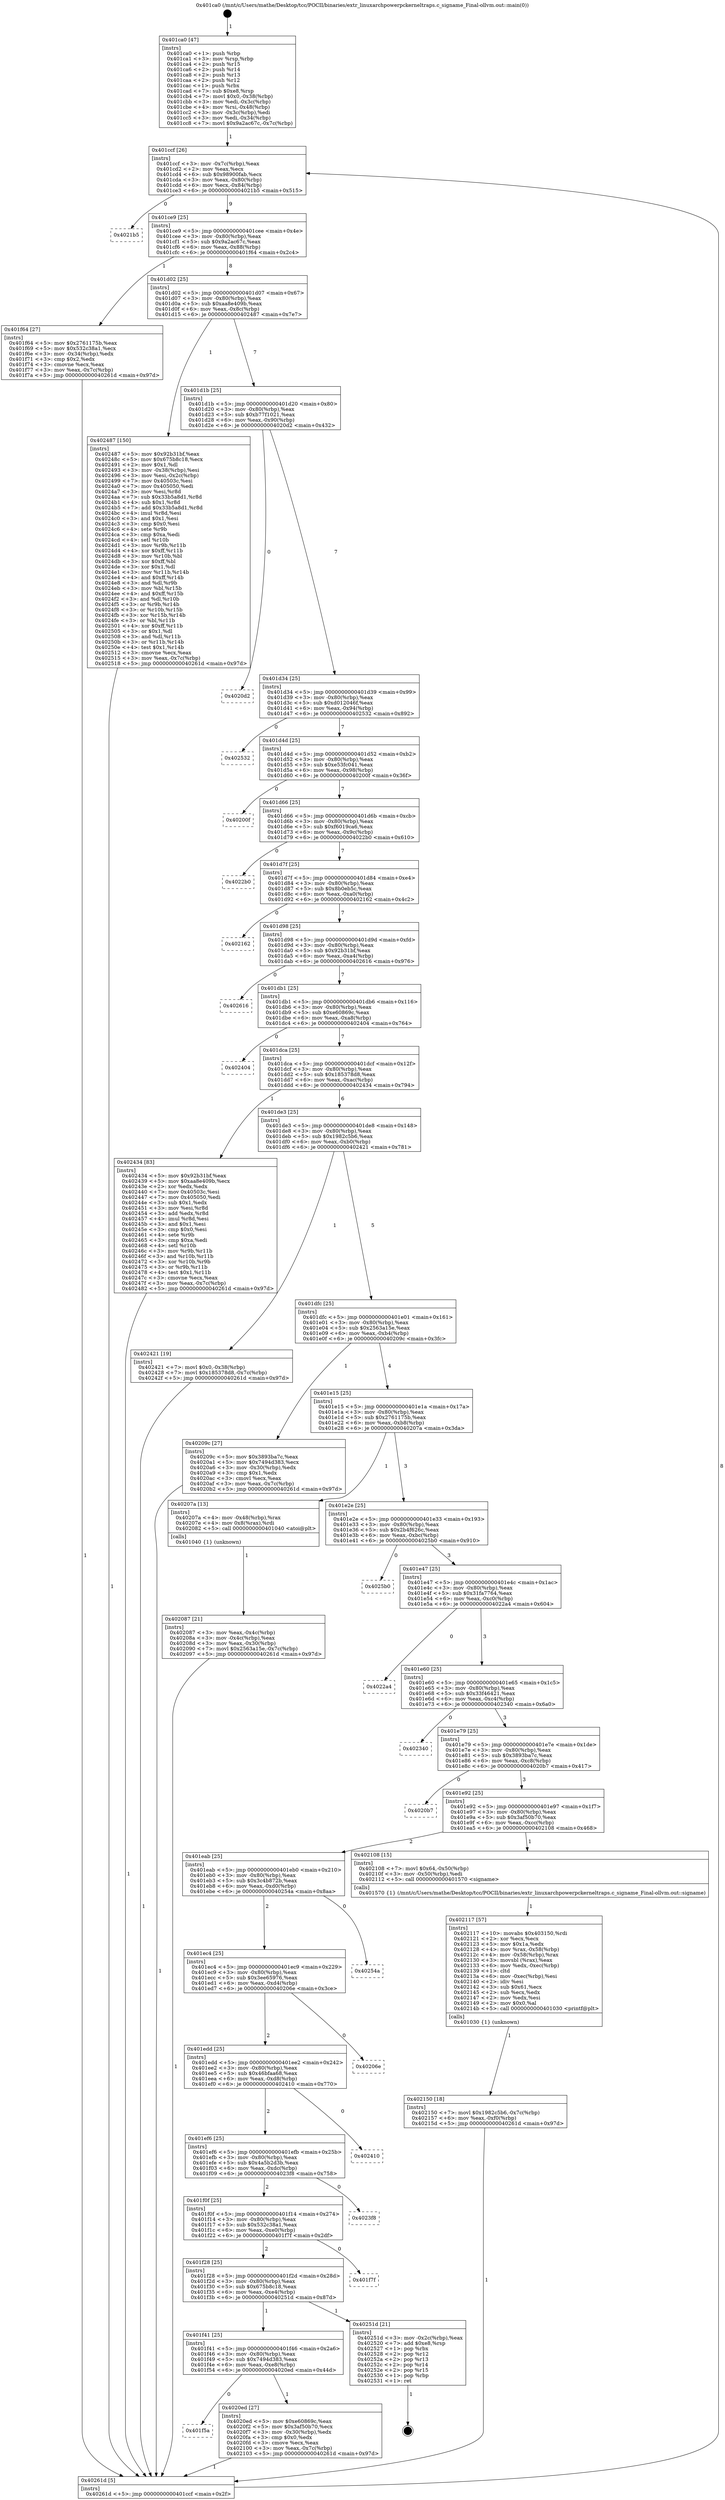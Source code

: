 digraph "0x401ca0" {
  label = "0x401ca0 (/mnt/c/Users/mathe/Desktop/tcc/POCII/binaries/extr_linuxarchpowerpckerneltraps.c_signame_Final-ollvm.out::main(0))"
  labelloc = "t"
  node[shape=record]

  Entry [label="",width=0.3,height=0.3,shape=circle,fillcolor=black,style=filled]
  "0x401ccf" [label="{
     0x401ccf [26]\l
     | [instrs]\l
     &nbsp;&nbsp;0x401ccf \<+3\>: mov -0x7c(%rbp),%eax\l
     &nbsp;&nbsp;0x401cd2 \<+2\>: mov %eax,%ecx\l
     &nbsp;&nbsp;0x401cd4 \<+6\>: sub $0x98900fab,%ecx\l
     &nbsp;&nbsp;0x401cda \<+3\>: mov %eax,-0x80(%rbp)\l
     &nbsp;&nbsp;0x401cdd \<+6\>: mov %ecx,-0x84(%rbp)\l
     &nbsp;&nbsp;0x401ce3 \<+6\>: je 00000000004021b5 \<main+0x515\>\l
  }"]
  "0x4021b5" [label="{
     0x4021b5\l
  }", style=dashed]
  "0x401ce9" [label="{
     0x401ce9 [25]\l
     | [instrs]\l
     &nbsp;&nbsp;0x401ce9 \<+5\>: jmp 0000000000401cee \<main+0x4e\>\l
     &nbsp;&nbsp;0x401cee \<+3\>: mov -0x80(%rbp),%eax\l
     &nbsp;&nbsp;0x401cf1 \<+5\>: sub $0x9a2ac67c,%eax\l
     &nbsp;&nbsp;0x401cf6 \<+6\>: mov %eax,-0x88(%rbp)\l
     &nbsp;&nbsp;0x401cfc \<+6\>: je 0000000000401f64 \<main+0x2c4\>\l
  }"]
  Exit [label="",width=0.3,height=0.3,shape=circle,fillcolor=black,style=filled,peripheries=2]
  "0x401f64" [label="{
     0x401f64 [27]\l
     | [instrs]\l
     &nbsp;&nbsp;0x401f64 \<+5\>: mov $0x2761175b,%eax\l
     &nbsp;&nbsp;0x401f69 \<+5\>: mov $0x532c38a1,%ecx\l
     &nbsp;&nbsp;0x401f6e \<+3\>: mov -0x34(%rbp),%edx\l
     &nbsp;&nbsp;0x401f71 \<+3\>: cmp $0x2,%edx\l
     &nbsp;&nbsp;0x401f74 \<+3\>: cmovne %ecx,%eax\l
     &nbsp;&nbsp;0x401f77 \<+3\>: mov %eax,-0x7c(%rbp)\l
     &nbsp;&nbsp;0x401f7a \<+5\>: jmp 000000000040261d \<main+0x97d\>\l
  }"]
  "0x401d02" [label="{
     0x401d02 [25]\l
     | [instrs]\l
     &nbsp;&nbsp;0x401d02 \<+5\>: jmp 0000000000401d07 \<main+0x67\>\l
     &nbsp;&nbsp;0x401d07 \<+3\>: mov -0x80(%rbp),%eax\l
     &nbsp;&nbsp;0x401d0a \<+5\>: sub $0xaa8e409b,%eax\l
     &nbsp;&nbsp;0x401d0f \<+6\>: mov %eax,-0x8c(%rbp)\l
     &nbsp;&nbsp;0x401d15 \<+6\>: je 0000000000402487 \<main+0x7e7\>\l
  }"]
  "0x40261d" [label="{
     0x40261d [5]\l
     | [instrs]\l
     &nbsp;&nbsp;0x40261d \<+5\>: jmp 0000000000401ccf \<main+0x2f\>\l
  }"]
  "0x401ca0" [label="{
     0x401ca0 [47]\l
     | [instrs]\l
     &nbsp;&nbsp;0x401ca0 \<+1\>: push %rbp\l
     &nbsp;&nbsp;0x401ca1 \<+3\>: mov %rsp,%rbp\l
     &nbsp;&nbsp;0x401ca4 \<+2\>: push %r15\l
     &nbsp;&nbsp;0x401ca6 \<+2\>: push %r14\l
     &nbsp;&nbsp;0x401ca8 \<+2\>: push %r13\l
     &nbsp;&nbsp;0x401caa \<+2\>: push %r12\l
     &nbsp;&nbsp;0x401cac \<+1\>: push %rbx\l
     &nbsp;&nbsp;0x401cad \<+7\>: sub $0xe8,%rsp\l
     &nbsp;&nbsp;0x401cb4 \<+7\>: movl $0x0,-0x38(%rbp)\l
     &nbsp;&nbsp;0x401cbb \<+3\>: mov %edi,-0x3c(%rbp)\l
     &nbsp;&nbsp;0x401cbe \<+4\>: mov %rsi,-0x48(%rbp)\l
     &nbsp;&nbsp;0x401cc2 \<+3\>: mov -0x3c(%rbp),%edi\l
     &nbsp;&nbsp;0x401cc5 \<+3\>: mov %edi,-0x34(%rbp)\l
     &nbsp;&nbsp;0x401cc8 \<+7\>: movl $0x9a2ac67c,-0x7c(%rbp)\l
  }"]
  "0x402150" [label="{
     0x402150 [18]\l
     | [instrs]\l
     &nbsp;&nbsp;0x402150 \<+7\>: movl $0x1982c5b6,-0x7c(%rbp)\l
     &nbsp;&nbsp;0x402157 \<+6\>: mov %eax,-0xf0(%rbp)\l
     &nbsp;&nbsp;0x40215d \<+5\>: jmp 000000000040261d \<main+0x97d\>\l
  }"]
  "0x402487" [label="{
     0x402487 [150]\l
     | [instrs]\l
     &nbsp;&nbsp;0x402487 \<+5\>: mov $0x92b31bf,%eax\l
     &nbsp;&nbsp;0x40248c \<+5\>: mov $0x675b8c18,%ecx\l
     &nbsp;&nbsp;0x402491 \<+2\>: mov $0x1,%dl\l
     &nbsp;&nbsp;0x402493 \<+3\>: mov -0x38(%rbp),%esi\l
     &nbsp;&nbsp;0x402496 \<+3\>: mov %esi,-0x2c(%rbp)\l
     &nbsp;&nbsp;0x402499 \<+7\>: mov 0x40503c,%esi\l
     &nbsp;&nbsp;0x4024a0 \<+7\>: mov 0x405050,%edi\l
     &nbsp;&nbsp;0x4024a7 \<+3\>: mov %esi,%r8d\l
     &nbsp;&nbsp;0x4024aa \<+7\>: sub $0x33b5a8d1,%r8d\l
     &nbsp;&nbsp;0x4024b1 \<+4\>: sub $0x1,%r8d\l
     &nbsp;&nbsp;0x4024b5 \<+7\>: add $0x33b5a8d1,%r8d\l
     &nbsp;&nbsp;0x4024bc \<+4\>: imul %r8d,%esi\l
     &nbsp;&nbsp;0x4024c0 \<+3\>: and $0x1,%esi\l
     &nbsp;&nbsp;0x4024c3 \<+3\>: cmp $0x0,%esi\l
     &nbsp;&nbsp;0x4024c6 \<+4\>: sete %r9b\l
     &nbsp;&nbsp;0x4024ca \<+3\>: cmp $0xa,%edi\l
     &nbsp;&nbsp;0x4024cd \<+4\>: setl %r10b\l
     &nbsp;&nbsp;0x4024d1 \<+3\>: mov %r9b,%r11b\l
     &nbsp;&nbsp;0x4024d4 \<+4\>: xor $0xff,%r11b\l
     &nbsp;&nbsp;0x4024d8 \<+3\>: mov %r10b,%bl\l
     &nbsp;&nbsp;0x4024db \<+3\>: xor $0xff,%bl\l
     &nbsp;&nbsp;0x4024de \<+3\>: xor $0x1,%dl\l
     &nbsp;&nbsp;0x4024e1 \<+3\>: mov %r11b,%r14b\l
     &nbsp;&nbsp;0x4024e4 \<+4\>: and $0xff,%r14b\l
     &nbsp;&nbsp;0x4024e8 \<+3\>: and %dl,%r9b\l
     &nbsp;&nbsp;0x4024eb \<+3\>: mov %bl,%r15b\l
     &nbsp;&nbsp;0x4024ee \<+4\>: and $0xff,%r15b\l
     &nbsp;&nbsp;0x4024f2 \<+3\>: and %dl,%r10b\l
     &nbsp;&nbsp;0x4024f5 \<+3\>: or %r9b,%r14b\l
     &nbsp;&nbsp;0x4024f8 \<+3\>: or %r10b,%r15b\l
     &nbsp;&nbsp;0x4024fb \<+3\>: xor %r15b,%r14b\l
     &nbsp;&nbsp;0x4024fe \<+3\>: or %bl,%r11b\l
     &nbsp;&nbsp;0x402501 \<+4\>: xor $0xff,%r11b\l
     &nbsp;&nbsp;0x402505 \<+3\>: or $0x1,%dl\l
     &nbsp;&nbsp;0x402508 \<+3\>: and %dl,%r11b\l
     &nbsp;&nbsp;0x40250b \<+3\>: or %r11b,%r14b\l
     &nbsp;&nbsp;0x40250e \<+4\>: test $0x1,%r14b\l
     &nbsp;&nbsp;0x402512 \<+3\>: cmovne %ecx,%eax\l
     &nbsp;&nbsp;0x402515 \<+3\>: mov %eax,-0x7c(%rbp)\l
     &nbsp;&nbsp;0x402518 \<+5\>: jmp 000000000040261d \<main+0x97d\>\l
  }"]
  "0x401d1b" [label="{
     0x401d1b [25]\l
     | [instrs]\l
     &nbsp;&nbsp;0x401d1b \<+5\>: jmp 0000000000401d20 \<main+0x80\>\l
     &nbsp;&nbsp;0x401d20 \<+3\>: mov -0x80(%rbp),%eax\l
     &nbsp;&nbsp;0x401d23 \<+5\>: sub $0xb77f1021,%eax\l
     &nbsp;&nbsp;0x401d28 \<+6\>: mov %eax,-0x90(%rbp)\l
     &nbsp;&nbsp;0x401d2e \<+6\>: je 00000000004020d2 \<main+0x432\>\l
  }"]
  "0x402117" [label="{
     0x402117 [57]\l
     | [instrs]\l
     &nbsp;&nbsp;0x402117 \<+10\>: movabs $0x403150,%rdi\l
     &nbsp;&nbsp;0x402121 \<+2\>: xor %ecx,%ecx\l
     &nbsp;&nbsp;0x402123 \<+5\>: mov $0x1a,%edx\l
     &nbsp;&nbsp;0x402128 \<+4\>: mov %rax,-0x58(%rbp)\l
     &nbsp;&nbsp;0x40212c \<+4\>: mov -0x58(%rbp),%rax\l
     &nbsp;&nbsp;0x402130 \<+3\>: movsbl (%rax),%eax\l
     &nbsp;&nbsp;0x402133 \<+6\>: mov %edx,-0xec(%rbp)\l
     &nbsp;&nbsp;0x402139 \<+1\>: cltd\l
     &nbsp;&nbsp;0x40213a \<+6\>: mov -0xec(%rbp),%esi\l
     &nbsp;&nbsp;0x402140 \<+2\>: idiv %esi\l
     &nbsp;&nbsp;0x402142 \<+3\>: sub $0x61,%ecx\l
     &nbsp;&nbsp;0x402145 \<+2\>: sub %ecx,%edx\l
     &nbsp;&nbsp;0x402147 \<+2\>: mov %edx,%esi\l
     &nbsp;&nbsp;0x402149 \<+2\>: mov $0x0,%al\l
     &nbsp;&nbsp;0x40214b \<+5\>: call 0000000000401030 \<printf@plt\>\l
     | [calls]\l
     &nbsp;&nbsp;0x401030 \{1\} (unknown)\l
  }"]
  "0x4020d2" [label="{
     0x4020d2\l
  }", style=dashed]
  "0x401d34" [label="{
     0x401d34 [25]\l
     | [instrs]\l
     &nbsp;&nbsp;0x401d34 \<+5\>: jmp 0000000000401d39 \<main+0x99\>\l
     &nbsp;&nbsp;0x401d39 \<+3\>: mov -0x80(%rbp),%eax\l
     &nbsp;&nbsp;0x401d3c \<+5\>: sub $0xd012046f,%eax\l
     &nbsp;&nbsp;0x401d41 \<+6\>: mov %eax,-0x94(%rbp)\l
     &nbsp;&nbsp;0x401d47 \<+6\>: je 0000000000402532 \<main+0x892\>\l
  }"]
  "0x401f5a" [label="{
     0x401f5a\l
  }", style=dashed]
  "0x402532" [label="{
     0x402532\l
  }", style=dashed]
  "0x401d4d" [label="{
     0x401d4d [25]\l
     | [instrs]\l
     &nbsp;&nbsp;0x401d4d \<+5\>: jmp 0000000000401d52 \<main+0xb2\>\l
     &nbsp;&nbsp;0x401d52 \<+3\>: mov -0x80(%rbp),%eax\l
     &nbsp;&nbsp;0x401d55 \<+5\>: sub $0xe53fc041,%eax\l
     &nbsp;&nbsp;0x401d5a \<+6\>: mov %eax,-0x98(%rbp)\l
     &nbsp;&nbsp;0x401d60 \<+6\>: je 000000000040200f \<main+0x36f\>\l
  }"]
  "0x4020ed" [label="{
     0x4020ed [27]\l
     | [instrs]\l
     &nbsp;&nbsp;0x4020ed \<+5\>: mov $0xe60869c,%eax\l
     &nbsp;&nbsp;0x4020f2 \<+5\>: mov $0x3af50b70,%ecx\l
     &nbsp;&nbsp;0x4020f7 \<+3\>: mov -0x30(%rbp),%edx\l
     &nbsp;&nbsp;0x4020fa \<+3\>: cmp $0x0,%edx\l
     &nbsp;&nbsp;0x4020fd \<+3\>: cmove %ecx,%eax\l
     &nbsp;&nbsp;0x402100 \<+3\>: mov %eax,-0x7c(%rbp)\l
     &nbsp;&nbsp;0x402103 \<+5\>: jmp 000000000040261d \<main+0x97d\>\l
  }"]
  "0x40200f" [label="{
     0x40200f\l
  }", style=dashed]
  "0x401d66" [label="{
     0x401d66 [25]\l
     | [instrs]\l
     &nbsp;&nbsp;0x401d66 \<+5\>: jmp 0000000000401d6b \<main+0xcb\>\l
     &nbsp;&nbsp;0x401d6b \<+3\>: mov -0x80(%rbp),%eax\l
     &nbsp;&nbsp;0x401d6e \<+5\>: sub $0xf6019ca6,%eax\l
     &nbsp;&nbsp;0x401d73 \<+6\>: mov %eax,-0x9c(%rbp)\l
     &nbsp;&nbsp;0x401d79 \<+6\>: je 00000000004022b0 \<main+0x610\>\l
  }"]
  "0x401f41" [label="{
     0x401f41 [25]\l
     | [instrs]\l
     &nbsp;&nbsp;0x401f41 \<+5\>: jmp 0000000000401f46 \<main+0x2a6\>\l
     &nbsp;&nbsp;0x401f46 \<+3\>: mov -0x80(%rbp),%eax\l
     &nbsp;&nbsp;0x401f49 \<+5\>: sub $0x7494d383,%eax\l
     &nbsp;&nbsp;0x401f4e \<+6\>: mov %eax,-0xe8(%rbp)\l
     &nbsp;&nbsp;0x401f54 \<+6\>: je 00000000004020ed \<main+0x44d\>\l
  }"]
  "0x4022b0" [label="{
     0x4022b0\l
  }", style=dashed]
  "0x401d7f" [label="{
     0x401d7f [25]\l
     | [instrs]\l
     &nbsp;&nbsp;0x401d7f \<+5\>: jmp 0000000000401d84 \<main+0xe4\>\l
     &nbsp;&nbsp;0x401d84 \<+3\>: mov -0x80(%rbp),%eax\l
     &nbsp;&nbsp;0x401d87 \<+5\>: sub $0x8b0eb5c,%eax\l
     &nbsp;&nbsp;0x401d8c \<+6\>: mov %eax,-0xa0(%rbp)\l
     &nbsp;&nbsp;0x401d92 \<+6\>: je 0000000000402162 \<main+0x4c2\>\l
  }"]
  "0x40251d" [label="{
     0x40251d [21]\l
     | [instrs]\l
     &nbsp;&nbsp;0x40251d \<+3\>: mov -0x2c(%rbp),%eax\l
     &nbsp;&nbsp;0x402520 \<+7\>: add $0xe8,%rsp\l
     &nbsp;&nbsp;0x402527 \<+1\>: pop %rbx\l
     &nbsp;&nbsp;0x402528 \<+2\>: pop %r12\l
     &nbsp;&nbsp;0x40252a \<+2\>: pop %r13\l
     &nbsp;&nbsp;0x40252c \<+2\>: pop %r14\l
     &nbsp;&nbsp;0x40252e \<+2\>: pop %r15\l
     &nbsp;&nbsp;0x402530 \<+1\>: pop %rbp\l
     &nbsp;&nbsp;0x402531 \<+1\>: ret\l
  }"]
  "0x402162" [label="{
     0x402162\l
  }", style=dashed]
  "0x401d98" [label="{
     0x401d98 [25]\l
     | [instrs]\l
     &nbsp;&nbsp;0x401d98 \<+5\>: jmp 0000000000401d9d \<main+0xfd\>\l
     &nbsp;&nbsp;0x401d9d \<+3\>: mov -0x80(%rbp),%eax\l
     &nbsp;&nbsp;0x401da0 \<+5\>: sub $0x92b31bf,%eax\l
     &nbsp;&nbsp;0x401da5 \<+6\>: mov %eax,-0xa4(%rbp)\l
     &nbsp;&nbsp;0x401dab \<+6\>: je 0000000000402616 \<main+0x976\>\l
  }"]
  "0x401f28" [label="{
     0x401f28 [25]\l
     | [instrs]\l
     &nbsp;&nbsp;0x401f28 \<+5\>: jmp 0000000000401f2d \<main+0x28d\>\l
     &nbsp;&nbsp;0x401f2d \<+3\>: mov -0x80(%rbp),%eax\l
     &nbsp;&nbsp;0x401f30 \<+5\>: sub $0x675b8c18,%eax\l
     &nbsp;&nbsp;0x401f35 \<+6\>: mov %eax,-0xe4(%rbp)\l
     &nbsp;&nbsp;0x401f3b \<+6\>: je 000000000040251d \<main+0x87d\>\l
  }"]
  "0x402616" [label="{
     0x402616\l
  }", style=dashed]
  "0x401db1" [label="{
     0x401db1 [25]\l
     | [instrs]\l
     &nbsp;&nbsp;0x401db1 \<+5\>: jmp 0000000000401db6 \<main+0x116\>\l
     &nbsp;&nbsp;0x401db6 \<+3\>: mov -0x80(%rbp),%eax\l
     &nbsp;&nbsp;0x401db9 \<+5\>: sub $0xe60869c,%eax\l
     &nbsp;&nbsp;0x401dbe \<+6\>: mov %eax,-0xa8(%rbp)\l
     &nbsp;&nbsp;0x401dc4 \<+6\>: je 0000000000402404 \<main+0x764\>\l
  }"]
  "0x401f7f" [label="{
     0x401f7f\l
  }", style=dashed]
  "0x402404" [label="{
     0x402404\l
  }", style=dashed]
  "0x401dca" [label="{
     0x401dca [25]\l
     | [instrs]\l
     &nbsp;&nbsp;0x401dca \<+5\>: jmp 0000000000401dcf \<main+0x12f\>\l
     &nbsp;&nbsp;0x401dcf \<+3\>: mov -0x80(%rbp),%eax\l
     &nbsp;&nbsp;0x401dd2 \<+5\>: sub $0x185378d8,%eax\l
     &nbsp;&nbsp;0x401dd7 \<+6\>: mov %eax,-0xac(%rbp)\l
     &nbsp;&nbsp;0x401ddd \<+6\>: je 0000000000402434 \<main+0x794\>\l
  }"]
  "0x401f0f" [label="{
     0x401f0f [25]\l
     | [instrs]\l
     &nbsp;&nbsp;0x401f0f \<+5\>: jmp 0000000000401f14 \<main+0x274\>\l
     &nbsp;&nbsp;0x401f14 \<+3\>: mov -0x80(%rbp),%eax\l
     &nbsp;&nbsp;0x401f17 \<+5\>: sub $0x532c38a1,%eax\l
     &nbsp;&nbsp;0x401f1c \<+6\>: mov %eax,-0xe0(%rbp)\l
     &nbsp;&nbsp;0x401f22 \<+6\>: je 0000000000401f7f \<main+0x2df\>\l
  }"]
  "0x402434" [label="{
     0x402434 [83]\l
     | [instrs]\l
     &nbsp;&nbsp;0x402434 \<+5\>: mov $0x92b31bf,%eax\l
     &nbsp;&nbsp;0x402439 \<+5\>: mov $0xaa8e409b,%ecx\l
     &nbsp;&nbsp;0x40243e \<+2\>: xor %edx,%edx\l
     &nbsp;&nbsp;0x402440 \<+7\>: mov 0x40503c,%esi\l
     &nbsp;&nbsp;0x402447 \<+7\>: mov 0x405050,%edi\l
     &nbsp;&nbsp;0x40244e \<+3\>: sub $0x1,%edx\l
     &nbsp;&nbsp;0x402451 \<+3\>: mov %esi,%r8d\l
     &nbsp;&nbsp;0x402454 \<+3\>: add %edx,%r8d\l
     &nbsp;&nbsp;0x402457 \<+4\>: imul %r8d,%esi\l
     &nbsp;&nbsp;0x40245b \<+3\>: and $0x1,%esi\l
     &nbsp;&nbsp;0x40245e \<+3\>: cmp $0x0,%esi\l
     &nbsp;&nbsp;0x402461 \<+4\>: sete %r9b\l
     &nbsp;&nbsp;0x402465 \<+3\>: cmp $0xa,%edi\l
     &nbsp;&nbsp;0x402468 \<+4\>: setl %r10b\l
     &nbsp;&nbsp;0x40246c \<+3\>: mov %r9b,%r11b\l
     &nbsp;&nbsp;0x40246f \<+3\>: and %r10b,%r11b\l
     &nbsp;&nbsp;0x402472 \<+3\>: xor %r10b,%r9b\l
     &nbsp;&nbsp;0x402475 \<+3\>: or %r9b,%r11b\l
     &nbsp;&nbsp;0x402478 \<+4\>: test $0x1,%r11b\l
     &nbsp;&nbsp;0x40247c \<+3\>: cmovne %ecx,%eax\l
     &nbsp;&nbsp;0x40247f \<+3\>: mov %eax,-0x7c(%rbp)\l
     &nbsp;&nbsp;0x402482 \<+5\>: jmp 000000000040261d \<main+0x97d\>\l
  }"]
  "0x401de3" [label="{
     0x401de3 [25]\l
     | [instrs]\l
     &nbsp;&nbsp;0x401de3 \<+5\>: jmp 0000000000401de8 \<main+0x148\>\l
     &nbsp;&nbsp;0x401de8 \<+3\>: mov -0x80(%rbp),%eax\l
     &nbsp;&nbsp;0x401deb \<+5\>: sub $0x1982c5b6,%eax\l
     &nbsp;&nbsp;0x401df0 \<+6\>: mov %eax,-0xb0(%rbp)\l
     &nbsp;&nbsp;0x401df6 \<+6\>: je 0000000000402421 \<main+0x781\>\l
  }"]
  "0x4023f8" [label="{
     0x4023f8\l
  }", style=dashed]
  "0x402421" [label="{
     0x402421 [19]\l
     | [instrs]\l
     &nbsp;&nbsp;0x402421 \<+7\>: movl $0x0,-0x38(%rbp)\l
     &nbsp;&nbsp;0x402428 \<+7\>: movl $0x185378d8,-0x7c(%rbp)\l
     &nbsp;&nbsp;0x40242f \<+5\>: jmp 000000000040261d \<main+0x97d\>\l
  }"]
  "0x401dfc" [label="{
     0x401dfc [25]\l
     | [instrs]\l
     &nbsp;&nbsp;0x401dfc \<+5\>: jmp 0000000000401e01 \<main+0x161\>\l
     &nbsp;&nbsp;0x401e01 \<+3\>: mov -0x80(%rbp),%eax\l
     &nbsp;&nbsp;0x401e04 \<+5\>: sub $0x2563a15e,%eax\l
     &nbsp;&nbsp;0x401e09 \<+6\>: mov %eax,-0xb4(%rbp)\l
     &nbsp;&nbsp;0x401e0f \<+6\>: je 000000000040209c \<main+0x3fc\>\l
  }"]
  "0x401ef6" [label="{
     0x401ef6 [25]\l
     | [instrs]\l
     &nbsp;&nbsp;0x401ef6 \<+5\>: jmp 0000000000401efb \<main+0x25b\>\l
     &nbsp;&nbsp;0x401efb \<+3\>: mov -0x80(%rbp),%eax\l
     &nbsp;&nbsp;0x401efe \<+5\>: sub $0x4a5b2d3b,%eax\l
     &nbsp;&nbsp;0x401f03 \<+6\>: mov %eax,-0xdc(%rbp)\l
     &nbsp;&nbsp;0x401f09 \<+6\>: je 00000000004023f8 \<main+0x758\>\l
  }"]
  "0x40209c" [label="{
     0x40209c [27]\l
     | [instrs]\l
     &nbsp;&nbsp;0x40209c \<+5\>: mov $0x3893ba7c,%eax\l
     &nbsp;&nbsp;0x4020a1 \<+5\>: mov $0x7494d383,%ecx\l
     &nbsp;&nbsp;0x4020a6 \<+3\>: mov -0x30(%rbp),%edx\l
     &nbsp;&nbsp;0x4020a9 \<+3\>: cmp $0x1,%edx\l
     &nbsp;&nbsp;0x4020ac \<+3\>: cmovl %ecx,%eax\l
     &nbsp;&nbsp;0x4020af \<+3\>: mov %eax,-0x7c(%rbp)\l
     &nbsp;&nbsp;0x4020b2 \<+5\>: jmp 000000000040261d \<main+0x97d\>\l
  }"]
  "0x401e15" [label="{
     0x401e15 [25]\l
     | [instrs]\l
     &nbsp;&nbsp;0x401e15 \<+5\>: jmp 0000000000401e1a \<main+0x17a\>\l
     &nbsp;&nbsp;0x401e1a \<+3\>: mov -0x80(%rbp),%eax\l
     &nbsp;&nbsp;0x401e1d \<+5\>: sub $0x2761175b,%eax\l
     &nbsp;&nbsp;0x401e22 \<+6\>: mov %eax,-0xb8(%rbp)\l
     &nbsp;&nbsp;0x401e28 \<+6\>: je 000000000040207a \<main+0x3da\>\l
  }"]
  "0x402410" [label="{
     0x402410\l
  }", style=dashed]
  "0x40207a" [label="{
     0x40207a [13]\l
     | [instrs]\l
     &nbsp;&nbsp;0x40207a \<+4\>: mov -0x48(%rbp),%rax\l
     &nbsp;&nbsp;0x40207e \<+4\>: mov 0x8(%rax),%rdi\l
     &nbsp;&nbsp;0x402082 \<+5\>: call 0000000000401040 \<atoi@plt\>\l
     | [calls]\l
     &nbsp;&nbsp;0x401040 \{1\} (unknown)\l
  }"]
  "0x401e2e" [label="{
     0x401e2e [25]\l
     | [instrs]\l
     &nbsp;&nbsp;0x401e2e \<+5\>: jmp 0000000000401e33 \<main+0x193\>\l
     &nbsp;&nbsp;0x401e33 \<+3\>: mov -0x80(%rbp),%eax\l
     &nbsp;&nbsp;0x401e36 \<+5\>: sub $0x2b4f626c,%eax\l
     &nbsp;&nbsp;0x401e3b \<+6\>: mov %eax,-0xbc(%rbp)\l
     &nbsp;&nbsp;0x401e41 \<+6\>: je 00000000004025b0 \<main+0x910\>\l
  }"]
  "0x402087" [label="{
     0x402087 [21]\l
     | [instrs]\l
     &nbsp;&nbsp;0x402087 \<+3\>: mov %eax,-0x4c(%rbp)\l
     &nbsp;&nbsp;0x40208a \<+3\>: mov -0x4c(%rbp),%eax\l
     &nbsp;&nbsp;0x40208d \<+3\>: mov %eax,-0x30(%rbp)\l
     &nbsp;&nbsp;0x402090 \<+7\>: movl $0x2563a15e,-0x7c(%rbp)\l
     &nbsp;&nbsp;0x402097 \<+5\>: jmp 000000000040261d \<main+0x97d\>\l
  }"]
  "0x401edd" [label="{
     0x401edd [25]\l
     | [instrs]\l
     &nbsp;&nbsp;0x401edd \<+5\>: jmp 0000000000401ee2 \<main+0x242\>\l
     &nbsp;&nbsp;0x401ee2 \<+3\>: mov -0x80(%rbp),%eax\l
     &nbsp;&nbsp;0x401ee5 \<+5\>: sub $0x46bfaa68,%eax\l
     &nbsp;&nbsp;0x401eea \<+6\>: mov %eax,-0xd8(%rbp)\l
     &nbsp;&nbsp;0x401ef0 \<+6\>: je 0000000000402410 \<main+0x770\>\l
  }"]
  "0x4025b0" [label="{
     0x4025b0\l
  }", style=dashed]
  "0x401e47" [label="{
     0x401e47 [25]\l
     | [instrs]\l
     &nbsp;&nbsp;0x401e47 \<+5\>: jmp 0000000000401e4c \<main+0x1ac\>\l
     &nbsp;&nbsp;0x401e4c \<+3\>: mov -0x80(%rbp),%eax\l
     &nbsp;&nbsp;0x401e4f \<+5\>: sub $0x31fa7764,%eax\l
     &nbsp;&nbsp;0x401e54 \<+6\>: mov %eax,-0xc0(%rbp)\l
     &nbsp;&nbsp;0x401e5a \<+6\>: je 00000000004022a4 \<main+0x604\>\l
  }"]
  "0x40206e" [label="{
     0x40206e\l
  }", style=dashed]
  "0x4022a4" [label="{
     0x4022a4\l
  }", style=dashed]
  "0x401e60" [label="{
     0x401e60 [25]\l
     | [instrs]\l
     &nbsp;&nbsp;0x401e60 \<+5\>: jmp 0000000000401e65 \<main+0x1c5\>\l
     &nbsp;&nbsp;0x401e65 \<+3\>: mov -0x80(%rbp),%eax\l
     &nbsp;&nbsp;0x401e68 \<+5\>: sub $0x33f46421,%eax\l
     &nbsp;&nbsp;0x401e6d \<+6\>: mov %eax,-0xc4(%rbp)\l
     &nbsp;&nbsp;0x401e73 \<+6\>: je 0000000000402340 \<main+0x6a0\>\l
  }"]
  "0x401ec4" [label="{
     0x401ec4 [25]\l
     | [instrs]\l
     &nbsp;&nbsp;0x401ec4 \<+5\>: jmp 0000000000401ec9 \<main+0x229\>\l
     &nbsp;&nbsp;0x401ec9 \<+3\>: mov -0x80(%rbp),%eax\l
     &nbsp;&nbsp;0x401ecc \<+5\>: sub $0x3ee65976,%eax\l
     &nbsp;&nbsp;0x401ed1 \<+6\>: mov %eax,-0xd4(%rbp)\l
     &nbsp;&nbsp;0x401ed7 \<+6\>: je 000000000040206e \<main+0x3ce\>\l
  }"]
  "0x402340" [label="{
     0x402340\l
  }", style=dashed]
  "0x401e79" [label="{
     0x401e79 [25]\l
     | [instrs]\l
     &nbsp;&nbsp;0x401e79 \<+5\>: jmp 0000000000401e7e \<main+0x1de\>\l
     &nbsp;&nbsp;0x401e7e \<+3\>: mov -0x80(%rbp),%eax\l
     &nbsp;&nbsp;0x401e81 \<+5\>: sub $0x3893ba7c,%eax\l
     &nbsp;&nbsp;0x401e86 \<+6\>: mov %eax,-0xc8(%rbp)\l
     &nbsp;&nbsp;0x401e8c \<+6\>: je 00000000004020b7 \<main+0x417\>\l
  }"]
  "0x40254a" [label="{
     0x40254a\l
  }", style=dashed]
  "0x4020b7" [label="{
     0x4020b7\l
  }", style=dashed]
  "0x401e92" [label="{
     0x401e92 [25]\l
     | [instrs]\l
     &nbsp;&nbsp;0x401e92 \<+5\>: jmp 0000000000401e97 \<main+0x1f7\>\l
     &nbsp;&nbsp;0x401e97 \<+3\>: mov -0x80(%rbp),%eax\l
     &nbsp;&nbsp;0x401e9a \<+5\>: sub $0x3af50b70,%eax\l
     &nbsp;&nbsp;0x401e9f \<+6\>: mov %eax,-0xcc(%rbp)\l
     &nbsp;&nbsp;0x401ea5 \<+6\>: je 0000000000402108 \<main+0x468\>\l
  }"]
  "0x401eab" [label="{
     0x401eab [25]\l
     | [instrs]\l
     &nbsp;&nbsp;0x401eab \<+5\>: jmp 0000000000401eb0 \<main+0x210\>\l
     &nbsp;&nbsp;0x401eb0 \<+3\>: mov -0x80(%rbp),%eax\l
     &nbsp;&nbsp;0x401eb3 \<+5\>: sub $0x3c4b872b,%eax\l
     &nbsp;&nbsp;0x401eb8 \<+6\>: mov %eax,-0xd0(%rbp)\l
     &nbsp;&nbsp;0x401ebe \<+6\>: je 000000000040254a \<main+0x8aa\>\l
  }"]
  "0x402108" [label="{
     0x402108 [15]\l
     | [instrs]\l
     &nbsp;&nbsp;0x402108 \<+7\>: movl $0x64,-0x50(%rbp)\l
     &nbsp;&nbsp;0x40210f \<+3\>: mov -0x50(%rbp),%edi\l
     &nbsp;&nbsp;0x402112 \<+5\>: call 0000000000401570 \<signame\>\l
     | [calls]\l
     &nbsp;&nbsp;0x401570 \{1\} (/mnt/c/Users/mathe/Desktop/tcc/POCII/binaries/extr_linuxarchpowerpckerneltraps.c_signame_Final-ollvm.out::signame)\l
  }"]
  Entry -> "0x401ca0" [label=" 1"]
  "0x401ccf" -> "0x4021b5" [label=" 0"]
  "0x401ccf" -> "0x401ce9" [label=" 9"]
  "0x40251d" -> Exit [label=" 1"]
  "0x401ce9" -> "0x401f64" [label=" 1"]
  "0x401ce9" -> "0x401d02" [label=" 8"]
  "0x401f64" -> "0x40261d" [label=" 1"]
  "0x401ca0" -> "0x401ccf" [label=" 1"]
  "0x40261d" -> "0x401ccf" [label=" 8"]
  "0x402487" -> "0x40261d" [label=" 1"]
  "0x401d02" -> "0x402487" [label=" 1"]
  "0x401d02" -> "0x401d1b" [label=" 7"]
  "0x402434" -> "0x40261d" [label=" 1"]
  "0x401d1b" -> "0x4020d2" [label=" 0"]
  "0x401d1b" -> "0x401d34" [label=" 7"]
  "0x402421" -> "0x40261d" [label=" 1"]
  "0x401d34" -> "0x402532" [label=" 0"]
  "0x401d34" -> "0x401d4d" [label=" 7"]
  "0x402150" -> "0x40261d" [label=" 1"]
  "0x401d4d" -> "0x40200f" [label=" 0"]
  "0x401d4d" -> "0x401d66" [label=" 7"]
  "0x402117" -> "0x402150" [label=" 1"]
  "0x401d66" -> "0x4022b0" [label=" 0"]
  "0x401d66" -> "0x401d7f" [label=" 7"]
  "0x4020ed" -> "0x40261d" [label=" 1"]
  "0x401d7f" -> "0x402162" [label=" 0"]
  "0x401d7f" -> "0x401d98" [label=" 7"]
  "0x401f41" -> "0x401f5a" [label=" 0"]
  "0x401d98" -> "0x402616" [label=" 0"]
  "0x401d98" -> "0x401db1" [label=" 7"]
  "0x402108" -> "0x402117" [label=" 1"]
  "0x401db1" -> "0x402404" [label=" 0"]
  "0x401db1" -> "0x401dca" [label=" 7"]
  "0x401f28" -> "0x401f41" [label=" 1"]
  "0x401dca" -> "0x402434" [label=" 1"]
  "0x401dca" -> "0x401de3" [label=" 6"]
  "0x401f41" -> "0x4020ed" [label=" 1"]
  "0x401de3" -> "0x402421" [label=" 1"]
  "0x401de3" -> "0x401dfc" [label=" 5"]
  "0x401f0f" -> "0x401f28" [label=" 2"]
  "0x401dfc" -> "0x40209c" [label=" 1"]
  "0x401dfc" -> "0x401e15" [label=" 4"]
  "0x401f28" -> "0x40251d" [label=" 1"]
  "0x401e15" -> "0x40207a" [label=" 1"]
  "0x401e15" -> "0x401e2e" [label=" 3"]
  "0x40207a" -> "0x402087" [label=" 1"]
  "0x402087" -> "0x40261d" [label=" 1"]
  "0x40209c" -> "0x40261d" [label=" 1"]
  "0x401ef6" -> "0x401f0f" [label=" 2"]
  "0x401e2e" -> "0x4025b0" [label=" 0"]
  "0x401e2e" -> "0x401e47" [label=" 3"]
  "0x401f0f" -> "0x401f7f" [label=" 0"]
  "0x401e47" -> "0x4022a4" [label=" 0"]
  "0x401e47" -> "0x401e60" [label=" 3"]
  "0x401edd" -> "0x401ef6" [label=" 2"]
  "0x401e60" -> "0x402340" [label=" 0"]
  "0x401e60" -> "0x401e79" [label=" 3"]
  "0x401ef6" -> "0x4023f8" [label=" 0"]
  "0x401e79" -> "0x4020b7" [label=" 0"]
  "0x401e79" -> "0x401e92" [label=" 3"]
  "0x401ec4" -> "0x401edd" [label=" 2"]
  "0x401e92" -> "0x402108" [label=" 1"]
  "0x401e92" -> "0x401eab" [label=" 2"]
  "0x401ec4" -> "0x40206e" [label=" 0"]
  "0x401eab" -> "0x40254a" [label=" 0"]
  "0x401eab" -> "0x401ec4" [label=" 2"]
  "0x401edd" -> "0x402410" [label=" 0"]
}
